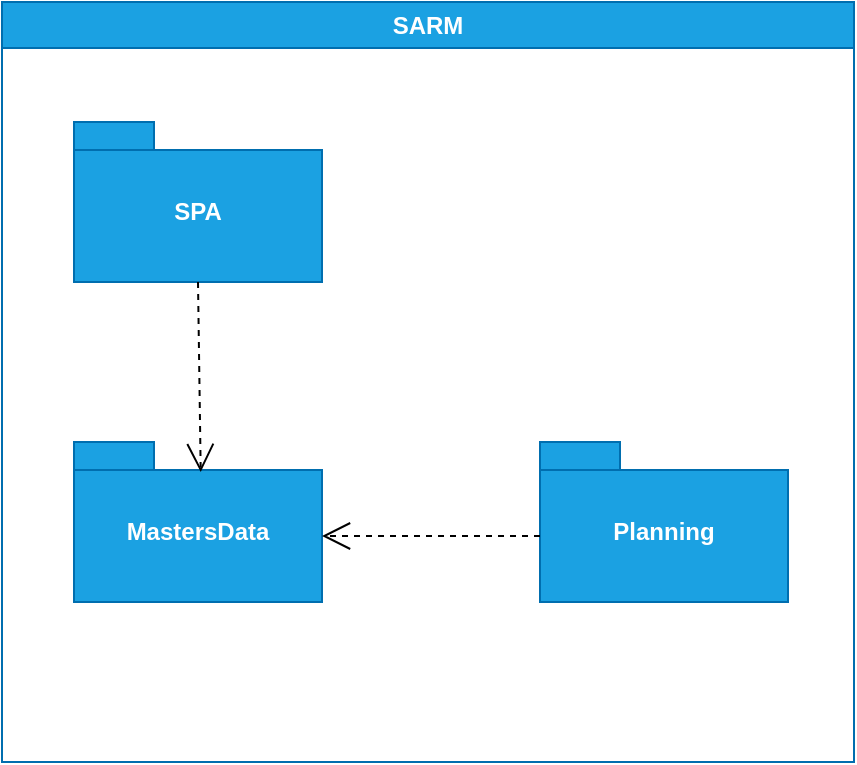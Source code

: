 <mxfile version="24.7.17">
  <diagram name="Página-1" id="kKBKMEyVlORLd3pp8Gom">
    <mxGraphModel dx="1434" dy="836" grid="1" gridSize="10" guides="1" tooltips="1" connect="1" arrows="1" fold="1" page="1" pageScale="1" pageWidth="827" pageHeight="1169" math="0" shadow="0">
      <root>
        <mxCell id="0" />
        <mxCell id="1" parent="0" />
        <mxCell id="Upk1R_LHM_AzDDc6ebxE-3" value="SARM" style="swimlane;whiteSpace=wrap;html=1;fillColor=#1ba1e2;fontColor=#ffffff;strokeColor=#006EAF;startSize=23;" parent="1" vertex="1">
          <mxGeometry x="160" y="60" width="426" height="380" as="geometry" />
        </mxCell>
        <mxCell id="Upk1R_LHM_AzDDc6ebxE-4" value="SPA" style="shape=folder;fontStyle=1;spacingTop=10;tabWidth=40;tabHeight=14;tabPosition=left;html=1;whiteSpace=wrap;fillColor=#1ba1e2;fontColor=#ffffff;strokeColor=#006EAF;" parent="Upk1R_LHM_AzDDc6ebxE-3" vertex="1">
          <mxGeometry x="36" y="60" width="124" height="80" as="geometry" />
        </mxCell>
        <mxCell id="Upk1R_LHM_AzDDc6ebxE-6" value="Planning" style="shape=folder;fontStyle=1;spacingTop=10;tabWidth=40;tabHeight=14;tabPosition=left;html=1;whiteSpace=wrap;fillColor=#1ba1e2;fontColor=#ffffff;strokeColor=#006EAF;" parent="Upk1R_LHM_AzDDc6ebxE-3" vertex="1">
          <mxGeometry x="269" y="220" width="124" height="80" as="geometry" />
        </mxCell>
        <mxCell id="Upk1R_LHM_AzDDc6ebxE-8" value="MastersData" style="shape=folder;fontStyle=1;spacingTop=10;tabWidth=40;tabHeight=14;tabPosition=left;html=1;whiteSpace=wrap;fillColor=#1ba1e2;fontColor=#ffffff;strokeColor=#006EAF;" parent="Upk1R_LHM_AzDDc6ebxE-3" vertex="1">
          <mxGeometry x="36" y="220" width="124" height="80" as="geometry" />
        </mxCell>
        <mxCell id="Upk1R_LHM_AzDDc6ebxE-25" value="&lt;div&gt;&lt;br&gt;&lt;/div&gt;&lt;div&gt;&lt;br&gt;&lt;/div&gt;" style="endArrow=open;endSize=12;dashed=1;html=1;rounded=0;exitX=0;exitY=0;exitDx=0;exitDy=47;exitPerimeter=0;entryX=0;entryY=0;entryDx=124;entryDy=47;entryPerimeter=0;" parent="Upk1R_LHM_AzDDc6ebxE-3" source="Upk1R_LHM_AzDDc6ebxE-6" target="Upk1R_LHM_AzDDc6ebxE-8" edge="1">
          <mxGeometry width="160" relative="1" as="geometry">
            <mxPoint x="170" y="107" as="sourcePoint" />
            <mxPoint x="169" y="268" as="targetPoint" />
          </mxGeometry>
        </mxCell>
        <mxCell id="Upk1R_LHM_AzDDc6ebxE-37" value="&lt;div&gt;&lt;br&gt;&lt;/div&gt;&lt;div&gt;&lt;br&gt;&lt;/div&gt;" style="endArrow=open;endSize=12;dashed=1;html=1;rounded=0;exitX=0.5;exitY=1;exitDx=0;exitDy=0;exitPerimeter=0;entryX=0.511;entryY=0.188;entryDx=0;entryDy=0;entryPerimeter=0;" parent="Upk1R_LHM_AzDDc6ebxE-3" source="Upk1R_LHM_AzDDc6ebxE-4" target="Upk1R_LHM_AzDDc6ebxE-8" edge="1">
          <mxGeometry width="160" relative="1" as="geometry">
            <mxPoint x="170" y="140" as="sourcePoint" />
            <mxPoint x="98" y="230" as="targetPoint" />
          </mxGeometry>
        </mxCell>
      </root>
    </mxGraphModel>
  </diagram>
</mxfile>

